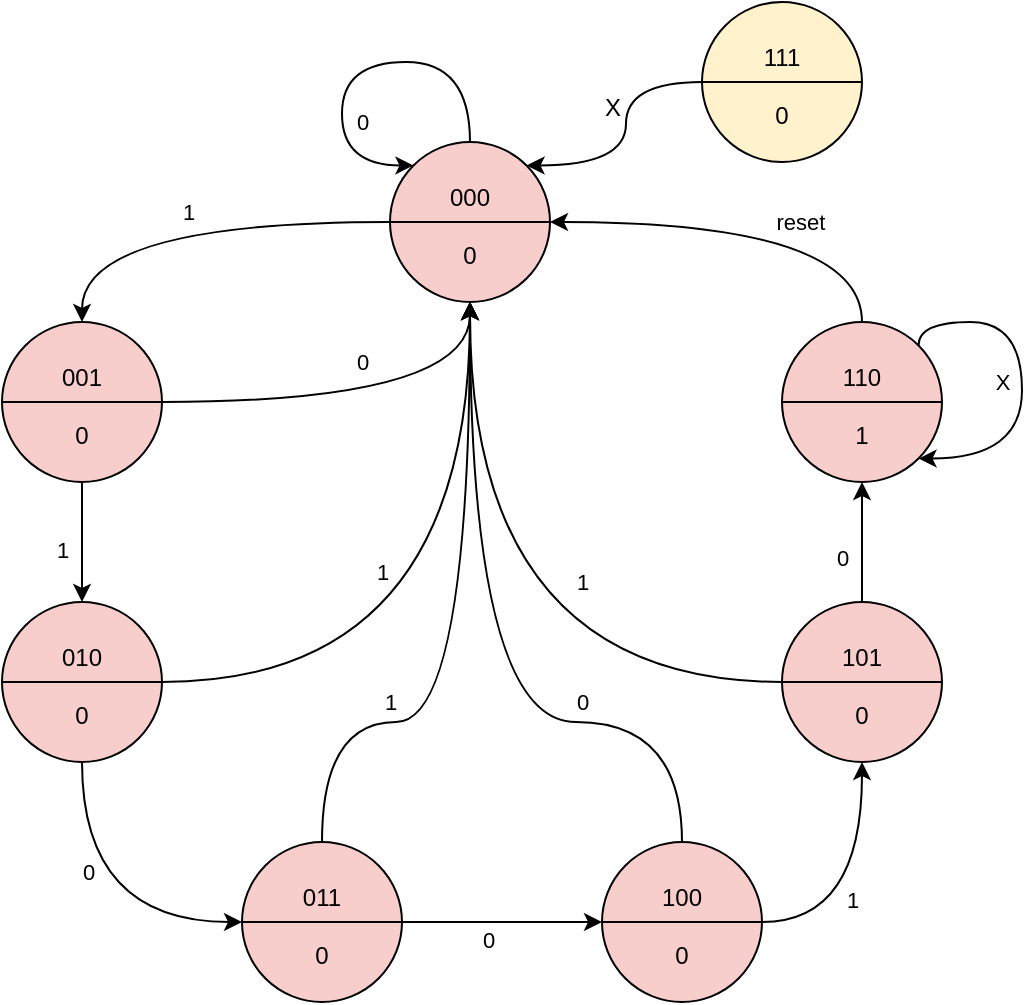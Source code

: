 <mxfile version="24.5.3" type="device">
  <diagram id="GRUK_j3y1xE2fufv_Rm9" name="Página-1">
    <mxGraphModel dx="864" dy="515" grid="0" gridSize="10" guides="1" tooltips="1" connect="1" arrows="1" fold="1" page="1" pageScale="1" pageWidth="827" pageHeight="1169" background="#FFFFFF" math="0" shadow="0">
      <root>
        <mxCell id="0" />
        <mxCell id="1" parent="0" />
        <mxCell id="DZYuGlTrBMZbOHvZJMn7-13" style="edgeStyle=orthogonalEdgeStyle;rounded=0;orthogonalLoop=1;jettySize=auto;html=1;exitX=0;exitY=0.5;exitDx=0;exitDy=0;curved=1;entryX=0.5;entryY=0;entryDx=0;entryDy=0;fontColor=#000000;strokeColor=#000000;labelBackgroundColor=none;" edge="1" parent="1" source="mu-_Uv2Aq20LUrNudpeg-2" target="DZYuGlTrBMZbOHvZJMn7-3">
          <mxGeometry relative="1" as="geometry" />
        </mxCell>
        <mxCell id="DZYuGlTrBMZbOHvZJMn7-20" value="1" style="edgeLabel;html=1;align=center;verticalAlign=middle;resizable=0;points=[];fontColor=#000000;labelBackgroundColor=none;" vertex="1" connectable="0" parent="DZYuGlTrBMZbOHvZJMn7-13">
          <mxGeometry x="0.387" relative="1" as="geometry">
            <mxPoint x="40" y="-5" as="offset" />
          </mxGeometry>
        </mxCell>
        <mxCell id="mu-_Uv2Aq20LUrNudpeg-2" value="&lt;div&gt;&lt;br&gt;&lt;/div&gt;&lt;div&gt;000&lt;/div&gt;&lt;div&gt;&lt;br&gt;&lt;/div&gt;&lt;div&gt;0&lt;/div&gt;" style="shape=lineEllipse;perimeter=ellipsePerimeter;whiteSpace=wrap;html=1;backgroundOutline=1;verticalAlign=top;fontColor=#000000;labelBackgroundColor=none;fillStyle=solid;fillColor=#F8CECD;strokeColor=#000000;" parent="1" vertex="1">
          <mxGeometry x="334" y="120" width="80" height="80" as="geometry" />
        </mxCell>
        <mxCell id="DZYuGlTrBMZbOHvZJMn7-14" style="edgeStyle=orthogonalEdgeStyle;rounded=0;orthogonalLoop=1;jettySize=auto;html=1;exitX=0.5;exitY=1;exitDx=0;exitDy=0;entryX=0.5;entryY=0;entryDx=0;entryDy=0;curved=1;fontColor=#000000;strokeColor=#000000;labelBackgroundColor=none;" edge="1" parent="1" source="DZYuGlTrBMZbOHvZJMn7-3" target="DZYuGlTrBMZbOHvZJMn7-4">
          <mxGeometry relative="1" as="geometry" />
        </mxCell>
        <mxCell id="DZYuGlTrBMZbOHvZJMn7-21" value="1" style="edgeLabel;html=1;align=center;verticalAlign=middle;resizable=0;points=[];fontColor=#000000;labelBackgroundColor=none;" vertex="1" connectable="0" parent="DZYuGlTrBMZbOHvZJMn7-14">
          <mxGeometry x="0.217" y="-1" relative="1" as="geometry">
            <mxPoint x="-9" y="-3" as="offset" />
          </mxGeometry>
        </mxCell>
        <mxCell id="DZYuGlTrBMZbOHvZJMn7-29" style="edgeStyle=orthogonalEdgeStyle;rounded=0;orthogonalLoop=1;jettySize=auto;html=1;exitX=1;exitY=0.5;exitDx=0;exitDy=0;entryX=0.5;entryY=1;entryDx=0;entryDy=0;curved=1;fontColor=#000000;strokeColor=#000000;labelBackgroundColor=none;" edge="1" parent="1" source="DZYuGlTrBMZbOHvZJMn7-3" target="mu-_Uv2Aq20LUrNudpeg-2">
          <mxGeometry relative="1" as="geometry" />
        </mxCell>
        <mxCell id="DZYuGlTrBMZbOHvZJMn7-30" value="0" style="edgeLabel;html=1;align=center;verticalAlign=middle;resizable=0;points=[];fontColor=#000000;labelBackgroundColor=none;" vertex="1" connectable="0" parent="DZYuGlTrBMZbOHvZJMn7-29">
          <mxGeometry x="0.098" y="13" relative="1" as="geometry">
            <mxPoint x="-12" y="-7" as="offset" />
          </mxGeometry>
        </mxCell>
        <mxCell id="DZYuGlTrBMZbOHvZJMn7-3" value="&lt;div&gt;&lt;br&gt;&lt;/div&gt;&lt;div&gt;001&lt;/div&gt;&lt;div&gt;&lt;br&gt;&lt;/div&gt;&lt;div&gt;0&lt;/div&gt;" style="shape=lineEllipse;perimeter=ellipsePerimeter;whiteSpace=wrap;html=1;backgroundOutline=1;verticalAlign=top;fontColor=#000000;labelBackgroundColor=none;fillColor=#F8CECD;strokeColor=#000000;" vertex="1" parent="1">
          <mxGeometry x="140" y="210" width="80" height="80" as="geometry" />
        </mxCell>
        <mxCell id="DZYuGlTrBMZbOHvZJMn7-15" style="edgeStyle=orthogonalEdgeStyle;rounded=0;orthogonalLoop=1;jettySize=auto;html=1;exitX=0.5;exitY=1;exitDx=0;exitDy=0;entryX=0;entryY=0.5;entryDx=0;entryDy=0;curved=1;fontColor=#000000;strokeColor=#000000;labelBackgroundColor=none;" edge="1" parent="1" source="DZYuGlTrBMZbOHvZJMn7-4" target="DZYuGlTrBMZbOHvZJMn7-5">
          <mxGeometry relative="1" as="geometry" />
        </mxCell>
        <mxCell id="DZYuGlTrBMZbOHvZJMn7-22" value="0" style="edgeLabel;html=1;align=center;verticalAlign=middle;resizable=0;points=[];fontColor=#000000;labelBackgroundColor=none;" vertex="1" connectable="0" parent="DZYuGlTrBMZbOHvZJMn7-15">
          <mxGeometry x="-0.35" y="-1" relative="1" as="geometry">
            <mxPoint x="4" y="3" as="offset" />
          </mxGeometry>
        </mxCell>
        <mxCell id="DZYuGlTrBMZbOHvZJMn7-31" style="edgeStyle=orthogonalEdgeStyle;rounded=0;orthogonalLoop=1;jettySize=auto;html=1;exitX=1;exitY=0.5;exitDx=0;exitDy=0;entryX=0.5;entryY=1;entryDx=0;entryDy=0;curved=1;fontColor=#000000;strokeColor=#000000;labelBackgroundColor=none;" edge="1" parent="1" source="DZYuGlTrBMZbOHvZJMn7-4" target="mu-_Uv2Aq20LUrNudpeg-2">
          <mxGeometry relative="1" as="geometry" />
        </mxCell>
        <mxCell id="DZYuGlTrBMZbOHvZJMn7-32" value="1" style="edgeLabel;html=1;align=center;verticalAlign=middle;resizable=0;points=[];fontColor=#000000;labelBackgroundColor=none;" vertex="1" connectable="0" parent="DZYuGlTrBMZbOHvZJMn7-31">
          <mxGeometry x="0.215" y="34" relative="1" as="geometry">
            <mxPoint x="-10" as="offset" />
          </mxGeometry>
        </mxCell>
        <mxCell id="DZYuGlTrBMZbOHvZJMn7-4" value="&lt;div&gt;&lt;br&gt;&lt;/div&gt;&lt;div&gt;010&lt;/div&gt;&lt;div&gt;&lt;br&gt;&lt;/div&gt;&lt;div&gt;0&lt;/div&gt;" style="shape=lineEllipse;perimeter=ellipsePerimeter;whiteSpace=wrap;html=1;backgroundOutline=1;verticalAlign=top;fontColor=#000000;labelBackgroundColor=none;fillColor=#F8CECD;strokeColor=#000000;" vertex="1" parent="1">
          <mxGeometry x="140" y="350" width="80" height="80" as="geometry" />
        </mxCell>
        <mxCell id="DZYuGlTrBMZbOHvZJMn7-16" style="edgeStyle=orthogonalEdgeStyle;rounded=0;orthogonalLoop=1;jettySize=auto;html=1;exitX=1;exitY=0.5;exitDx=0;exitDy=0;entryX=0;entryY=0.5;entryDx=0;entryDy=0;curved=1;fontColor=#000000;labelBackgroundColor=none;strokeColor=#000000;" edge="1" parent="1" source="DZYuGlTrBMZbOHvZJMn7-5" target="DZYuGlTrBMZbOHvZJMn7-6">
          <mxGeometry relative="1" as="geometry" />
        </mxCell>
        <mxCell id="DZYuGlTrBMZbOHvZJMn7-23" value="0" style="edgeLabel;html=1;align=center;verticalAlign=middle;resizable=0;points=[];fontColor=#000000;labelBackgroundColor=none;" vertex="1" connectable="0" parent="DZYuGlTrBMZbOHvZJMn7-16">
          <mxGeometry x="-0.656" y="-13" relative="1" as="geometry">
            <mxPoint x="26" y="-4" as="offset" />
          </mxGeometry>
        </mxCell>
        <mxCell id="DZYuGlTrBMZbOHvZJMn7-33" style="edgeStyle=orthogonalEdgeStyle;rounded=0;orthogonalLoop=1;jettySize=auto;html=1;exitX=0.5;exitY=0;exitDx=0;exitDy=0;entryX=0.5;entryY=1;entryDx=0;entryDy=0;curved=1;fontColor=#000000;strokeColor=#000000;labelBackgroundColor=none;" edge="1" parent="1" source="DZYuGlTrBMZbOHvZJMn7-5" target="mu-_Uv2Aq20LUrNudpeg-2">
          <mxGeometry relative="1" as="geometry">
            <Array as="points">
              <mxPoint x="300" y="410" />
              <mxPoint x="374" y="410" />
            </Array>
          </mxGeometry>
        </mxCell>
        <mxCell id="DZYuGlTrBMZbOHvZJMn7-34" value="1" style="edgeLabel;html=1;align=center;verticalAlign=middle;resizable=0;points=[];fontColor=#000000;labelBackgroundColor=none;" vertex="1" connectable="0" parent="DZYuGlTrBMZbOHvZJMn7-33">
          <mxGeometry x="-0.093" y="16" relative="1" as="geometry">
            <mxPoint x="-24" y="12" as="offset" />
          </mxGeometry>
        </mxCell>
        <mxCell id="DZYuGlTrBMZbOHvZJMn7-5" value="&lt;div&gt;&lt;br&gt;&lt;/div&gt;&lt;div&gt;011&lt;/div&gt;&lt;div&gt;&lt;br&gt;&lt;/div&gt;&lt;div&gt;0&lt;/div&gt;" style="shape=lineEllipse;perimeter=ellipsePerimeter;whiteSpace=wrap;html=1;backgroundOutline=1;verticalAlign=top;fontColor=#000000;labelBackgroundColor=none;fillColor=#F8CECD;strokeColor=#000000;" vertex="1" parent="1">
          <mxGeometry x="260" y="470" width="80" height="80" as="geometry" />
        </mxCell>
        <mxCell id="DZYuGlTrBMZbOHvZJMn7-17" style="edgeStyle=orthogonalEdgeStyle;rounded=0;orthogonalLoop=1;jettySize=auto;html=1;exitX=1;exitY=0.5;exitDx=0;exitDy=0;entryX=0.5;entryY=1;entryDx=0;entryDy=0;curved=1;fontColor=#000000;strokeColor=#000000;labelBackgroundColor=none;" edge="1" parent="1" source="DZYuGlTrBMZbOHvZJMn7-6" target="DZYuGlTrBMZbOHvZJMn7-7">
          <mxGeometry relative="1" as="geometry" />
        </mxCell>
        <mxCell id="DZYuGlTrBMZbOHvZJMn7-24" value="1" style="edgeLabel;html=1;align=center;verticalAlign=middle;resizable=0;points=[];fontColor=#000000;labelBackgroundColor=none;" vertex="1" connectable="0" parent="DZYuGlTrBMZbOHvZJMn7-17">
          <mxGeometry x="-0.2" y="2" relative="1" as="geometry">
            <mxPoint x="-3" y="-9" as="offset" />
          </mxGeometry>
        </mxCell>
        <mxCell id="DZYuGlTrBMZbOHvZJMn7-35" style="edgeStyle=orthogonalEdgeStyle;rounded=0;orthogonalLoop=1;jettySize=auto;html=1;exitX=0.5;exitY=0;exitDx=0;exitDy=0;entryX=0.5;entryY=1;entryDx=0;entryDy=0;curved=1;fontColor=#000000;strokeColor=#000000;labelBackgroundColor=none;" edge="1" parent="1" source="DZYuGlTrBMZbOHvZJMn7-6" target="mu-_Uv2Aq20LUrNudpeg-2">
          <mxGeometry relative="1" as="geometry">
            <Array as="points">
              <mxPoint x="480" y="410" />
              <mxPoint x="374" y="410" />
            </Array>
          </mxGeometry>
        </mxCell>
        <mxCell id="DZYuGlTrBMZbOHvZJMn7-36" value="0" style="edgeLabel;html=1;align=center;verticalAlign=middle;resizable=0;points=[];fontColor=#000000;labelBackgroundColor=none;" vertex="1" connectable="0" parent="DZYuGlTrBMZbOHvZJMn7-35">
          <mxGeometry x="-0.138" y="10" relative="1" as="geometry">
            <mxPoint x="52" y="-20" as="offset" />
          </mxGeometry>
        </mxCell>
        <mxCell id="DZYuGlTrBMZbOHvZJMn7-6" value="&lt;div&gt;&lt;br&gt;&lt;/div&gt;&lt;div&gt;100&lt;/div&gt;&lt;div&gt;&lt;br&gt;&lt;/div&gt;&lt;div&gt;0&lt;/div&gt;" style="shape=lineEllipse;perimeter=ellipsePerimeter;whiteSpace=wrap;html=1;backgroundOutline=1;verticalAlign=top;fontColor=#000000;labelBackgroundColor=none;fillColor=#F8CECD;strokeColor=#000000;" vertex="1" parent="1">
          <mxGeometry x="440" y="470" width="80" height="80" as="geometry" />
        </mxCell>
        <mxCell id="DZYuGlTrBMZbOHvZJMn7-18" style="edgeStyle=orthogonalEdgeStyle;rounded=0;orthogonalLoop=1;jettySize=auto;html=1;exitX=0.5;exitY=0;exitDx=0;exitDy=0;entryX=0.5;entryY=1;entryDx=0;entryDy=0;curved=1;fontColor=#000000;strokeColor=#000000;labelBackgroundColor=none;" edge="1" parent="1" source="DZYuGlTrBMZbOHvZJMn7-7" target="DZYuGlTrBMZbOHvZJMn7-8">
          <mxGeometry relative="1" as="geometry" />
        </mxCell>
        <mxCell id="DZYuGlTrBMZbOHvZJMn7-25" value="0" style="edgeLabel;html=1;align=center;verticalAlign=middle;resizable=0;points=[];fontColor=#000000;labelBackgroundColor=none;" vertex="1" connectable="0" parent="DZYuGlTrBMZbOHvZJMn7-18">
          <mxGeometry x="0.182" y="3" relative="1" as="geometry">
            <mxPoint x="-7" y="13" as="offset" />
          </mxGeometry>
        </mxCell>
        <mxCell id="DZYuGlTrBMZbOHvZJMn7-37" style="edgeStyle=orthogonalEdgeStyle;rounded=0;orthogonalLoop=1;jettySize=auto;html=1;exitX=0;exitY=0.5;exitDx=0;exitDy=0;entryX=0.5;entryY=1;entryDx=0;entryDy=0;curved=1;fontColor=#000000;strokeColor=#000000;labelBackgroundColor=none;" edge="1" parent="1" source="DZYuGlTrBMZbOHvZJMn7-7" target="mu-_Uv2Aq20LUrNudpeg-2">
          <mxGeometry relative="1" as="geometry">
            <Array as="points">
              <mxPoint x="374" y="390" />
            </Array>
          </mxGeometry>
        </mxCell>
        <mxCell id="DZYuGlTrBMZbOHvZJMn7-38" value="1" style="edgeLabel;html=1;align=center;verticalAlign=middle;resizable=0;points=[];fontColor=#000000;labelBackgroundColor=none;" vertex="1" connectable="0" parent="DZYuGlTrBMZbOHvZJMn7-37">
          <mxGeometry x="0.058" y="1" relative="1" as="geometry">
            <mxPoint x="57" y="-23" as="offset" />
          </mxGeometry>
        </mxCell>
        <mxCell id="DZYuGlTrBMZbOHvZJMn7-7" value="&lt;div&gt;&lt;br&gt;&lt;/div&gt;&lt;div&gt;101&lt;/div&gt;&lt;div&gt;&lt;br&gt;&lt;/div&gt;&lt;div&gt;0&lt;/div&gt;" style="shape=lineEllipse;perimeter=ellipsePerimeter;whiteSpace=wrap;html=1;backgroundOutline=1;verticalAlign=top;fontColor=#000000;labelBackgroundColor=none;fillColor=#F8CECD;strokeColor=#000000;" vertex="1" parent="1">
          <mxGeometry x="530" y="350" width="80" height="80" as="geometry" />
        </mxCell>
        <mxCell id="DZYuGlTrBMZbOHvZJMn7-19" style="edgeStyle=orthogonalEdgeStyle;rounded=0;orthogonalLoop=1;jettySize=auto;html=1;exitX=0.5;exitY=0;exitDx=0;exitDy=0;entryX=1;entryY=0.5;entryDx=0;entryDy=0;curved=1;fontColor=#000000;strokeColor=#000000;labelBackgroundColor=none;" edge="1" parent="1" source="DZYuGlTrBMZbOHvZJMn7-8" target="mu-_Uv2Aq20LUrNudpeg-2">
          <mxGeometry relative="1" as="geometry" />
        </mxCell>
        <mxCell id="DZYuGlTrBMZbOHvZJMn7-28" value="reset" style="edgeLabel;html=1;align=center;verticalAlign=middle;resizable=0;points=[];fontColor=#000000;labelBackgroundColor=none;" vertex="1" connectable="0" parent="DZYuGlTrBMZbOHvZJMn7-19">
          <mxGeometry x="-0.636" y="6" relative="1" as="geometry">
            <mxPoint x="-25" y="-13" as="offset" />
          </mxGeometry>
        </mxCell>
        <mxCell id="DZYuGlTrBMZbOHvZJMn7-8" value="&lt;div&gt;&lt;br&gt;&lt;/div&gt;&lt;div&gt;110&lt;/div&gt;&lt;div&gt;&lt;br&gt;&lt;/div&gt;&lt;div&gt;1&lt;/div&gt;" style="shape=lineEllipse;perimeter=ellipsePerimeter;whiteSpace=wrap;html=1;backgroundOutline=1;verticalAlign=top;fontColor=#000000;labelBackgroundColor=none;fillColor=#F8CECD;strokeColor=#000000;" vertex="1" parent="1">
          <mxGeometry x="530" y="210" width="80" height="80" as="geometry" />
        </mxCell>
        <mxCell id="DZYuGlTrBMZbOHvZJMn7-45" style="edgeStyle=orthogonalEdgeStyle;rounded=0;orthogonalLoop=1;jettySize=auto;html=1;exitX=0;exitY=0.5;exitDx=0;exitDy=0;entryX=1;entryY=0;entryDx=0;entryDy=0;curved=1;fontColor=#000000;strokeColor=#000000;labelBackgroundColor=none;" edge="1" parent="1" source="DZYuGlTrBMZbOHvZJMn7-12" target="mu-_Uv2Aq20LUrNudpeg-2">
          <mxGeometry relative="1" as="geometry" />
        </mxCell>
        <mxCell id="DZYuGlTrBMZbOHvZJMn7-12" value="&lt;div&gt;&lt;br&gt;&lt;/div&gt;&lt;div&gt;111&lt;/div&gt;&lt;div&gt;&lt;br&gt;&lt;/div&gt;&lt;div&gt;0&lt;/div&gt;" style="shape=lineEllipse;perimeter=ellipsePerimeter;whiteSpace=wrap;html=1;backgroundOutline=1;verticalAlign=top;fillStyle=solid;fillColor=#FFF2CD;strokeColor=#000000;fontColor=#000000;labelBackgroundColor=none;" vertex="1" parent="1">
          <mxGeometry x="490" y="50" width="80" height="80" as="geometry" />
        </mxCell>
        <mxCell id="DZYuGlTrBMZbOHvZJMn7-40" style="edgeStyle=orthogonalEdgeStyle;rounded=0;orthogonalLoop=1;jettySize=auto;html=1;exitX=1;exitY=0;exitDx=0;exitDy=0;entryX=1;entryY=1;entryDx=0;entryDy=0;curved=1;fontColor=#000000;strokeColor=#000000;labelBackgroundColor=none;" edge="1" parent="1" source="DZYuGlTrBMZbOHvZJMn7-8" target="DZYuGlTrBMZbOHvZJMn7-8">
          <mxGeometry relative="1" as="geometry">
            <Array as="points">
              <mxPoint x="598" y="210" />
              <mxPoint x="650" y="210" />
              <mxPoint x="650" y="278" />
            </Array>
          </mxGeometry>
        </mxCell>
        <mxCell id="DZYuGlTrBMZbOHvZJMn7-41" value="X" style="edgeLabel;html=1;align=center;verticalAlign=middle;resizable=0;points=[];fontColor=#000000;labelBackgroundColor=none;" vertex="1" connectable="0" parent="DZYuGlTrBMZbOHvZJMn7-40">
          <mxGeometry x="0.341" y="-3" relative="1" as="geometry">
            <mxPoint x="-7" y="-30" as="offset" />
          </mxGeometry>
        </mxCell>
        <mxCell id="DZYuGlTrBMZbOHvZJMn7-42" style="edgeStyle=orthogonalEdgeStyle;rounded=0;orthogonalLoop=1;jettySize=auto;html=1;exitX=0.5;exitY=0;exitDx=0;exitDy=0;entryX=0;entryY=0;entryDx=0;entryDy=0;curved=1;fontColor=#000000;strokeColor=#000000;labelBackgroundColor=none;" edge="1" parent="1" source="mu-_Uv2Aq20LUrNudpeg-2" target="mu-_Uv2Aq20LUrNudpeg-2">
          <mxGeometry relative="1" as="geometry">
            <Array as="points">
              <mxPoint x="374" y="80" />
              <mxPoint x="310" y="80" />
              <mxPoint x="310" y="132" />
            </Array>
          </mxGeometry>
        </mxCell>
        <mxCell id="DZYuGlTrBMZbOHvZJMn7-43" value="0" style="edgeLabel;html=1;align=center;verticalAlign=middle;resizable=0;points=[];fontColor=#000000;labelBackgroundColor=none;" vertex="1" connectable="0" parent="DZYuGlTrBMZbOHvZJMn7-42">
          <mxGeometry x="0.452" y="1" relative="1" as="geometry">
            <mxPoint x="9" y="-5" as="offset" />
          </mxGeometry>
        </mxCell>
        <mxCell id="DZYuGlTrBMZbOHvZJMn7-46" value="X" style="text;html=1;align=center;verticalAlign=middle;resizable=0;points=[];autosize=1;strokeColor=none;fillColor=none;fontColor=#000000;labelBackgroundColor=none;" vertex="1" parent="1">
          <mxGeometry x="430" y="88" width="30" height="30" as="geometry" />
        </mxCell>
      </root>
    </mxGraphModel>
  </diagram>
</mxfile>
